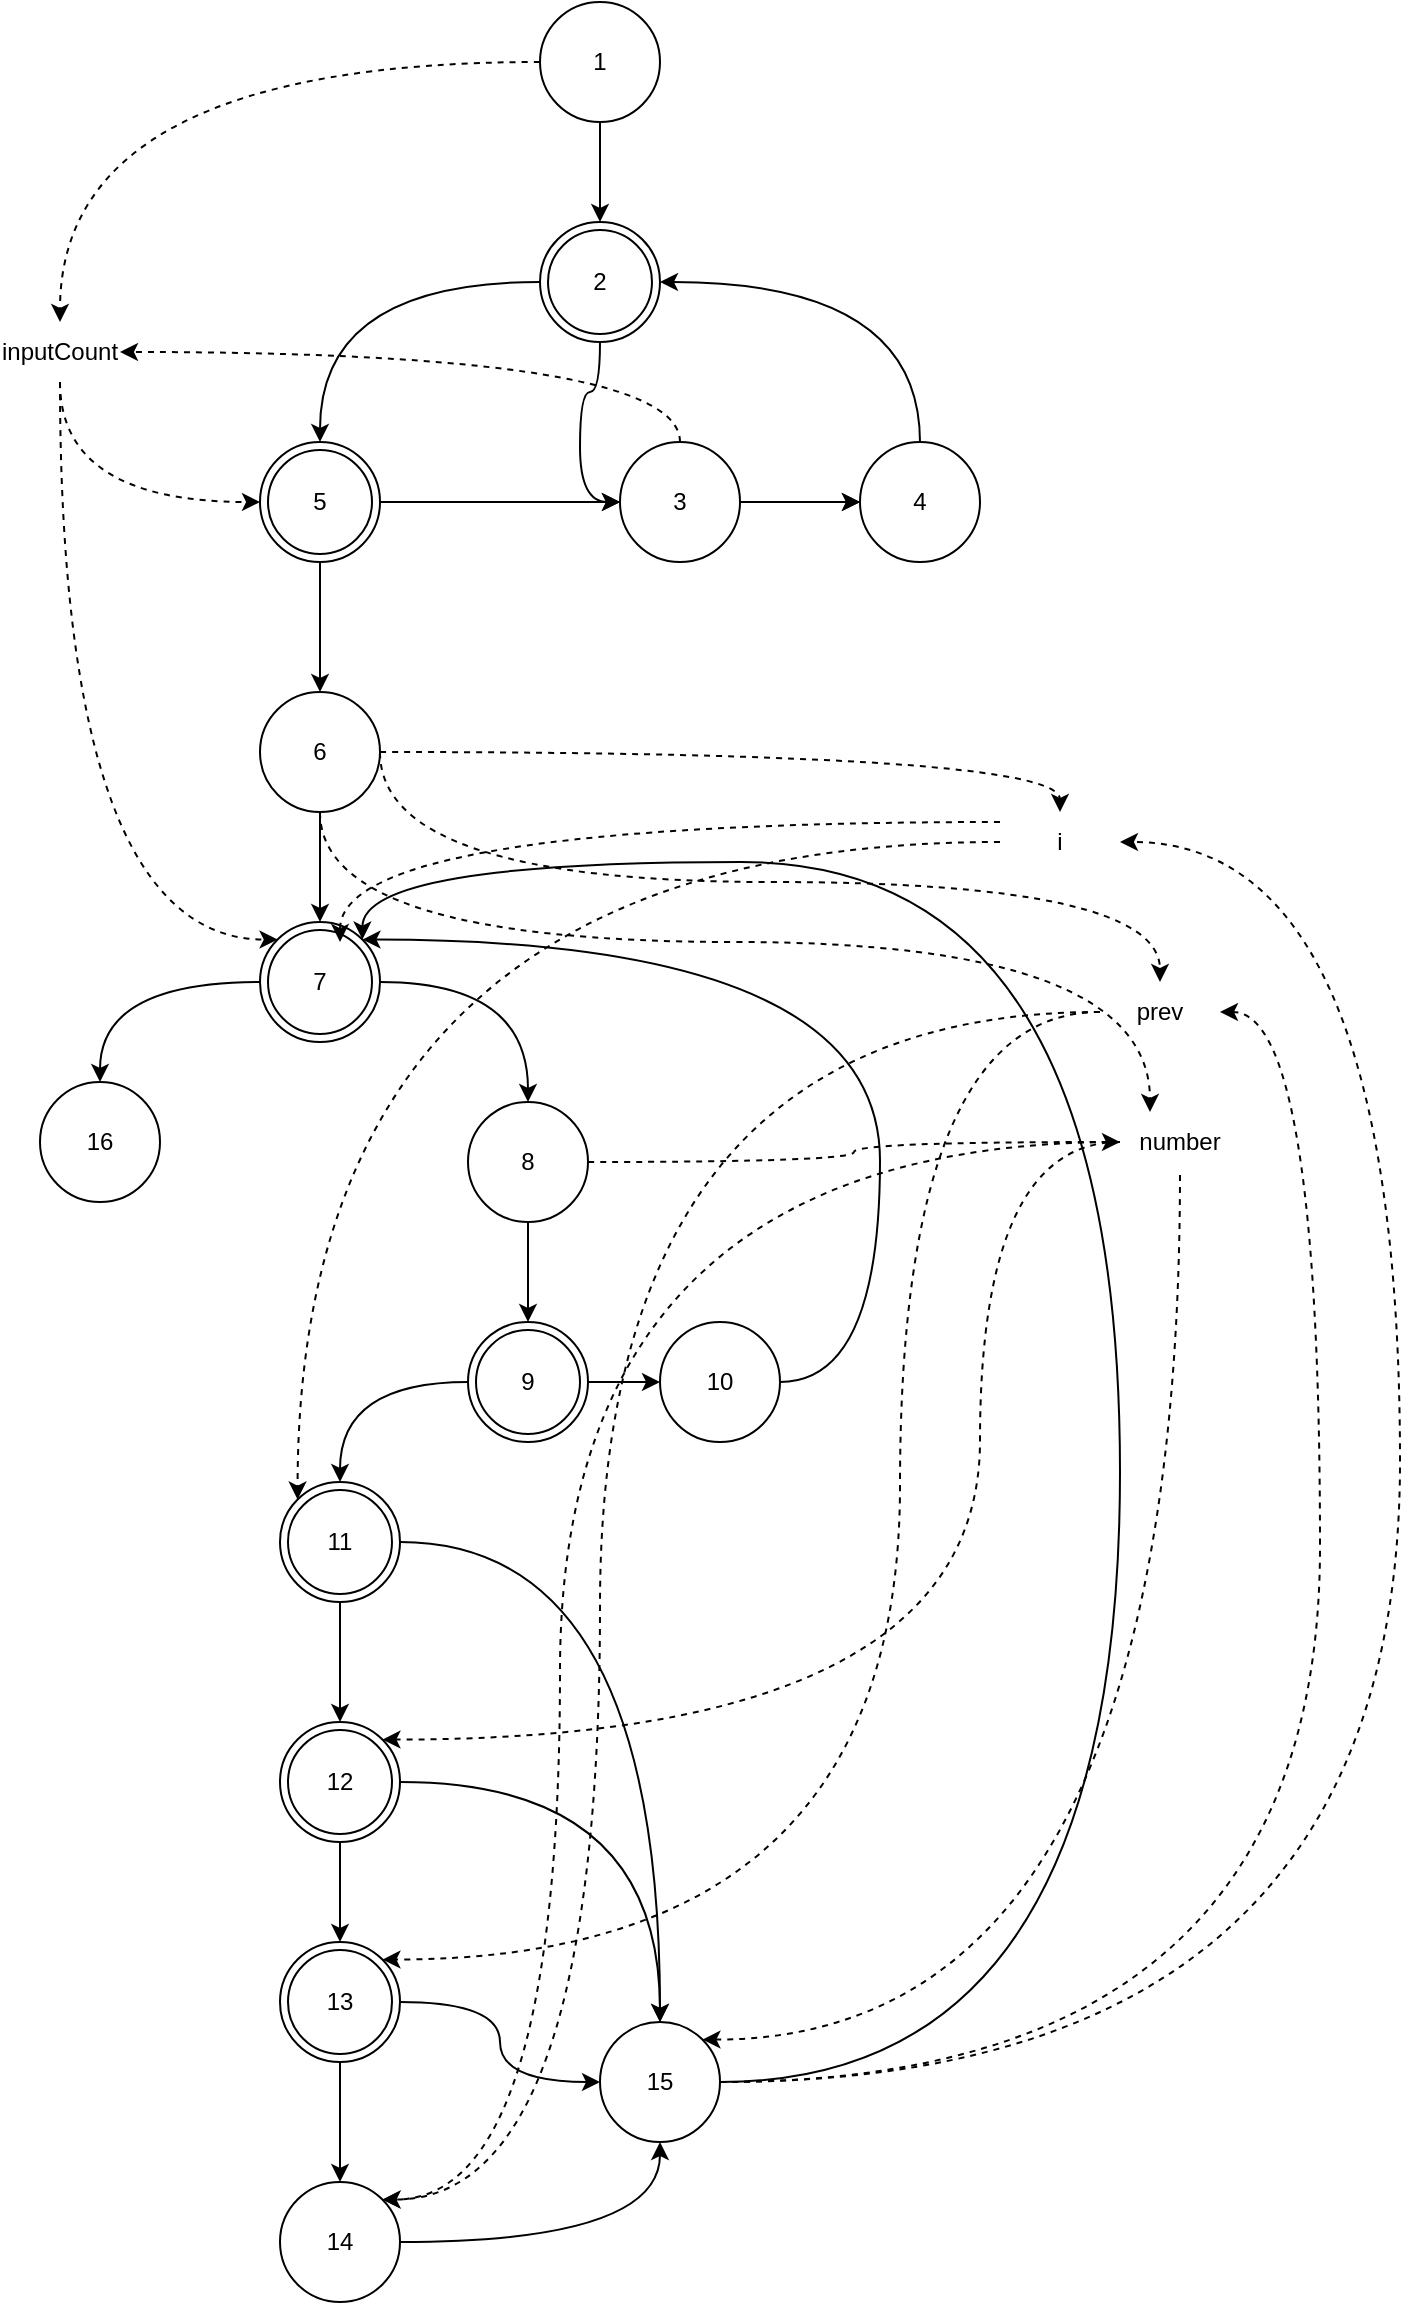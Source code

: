 <mxfile version="20.6.1" type="device"><diagram id="_P3WcdjXHYi9Jncbz_ZL" name="Page-1"><mxGraphModel dx="788" dy="640" grid="1" gridSize="10" guides="1" tooltips="1" connect="1" arrows="1" fold="1" page="1" pageScale="1" pageWidth="827" pageHeight="1169" math="0" shadow="0"><root><mxCell id="0"/><mxCell id="1" parent="0"/><mxCell id="vJCfKgffCFRLduq6V0Hq-31" style="edgeStyle=orthogonalEdgeStyle;curved=1;rounded=0;orthogonalLoop=1;jettySize=auto;html=1;" parent="1" source="vJCfKgffCFRLduq6V0Hq-22" target="vJCfKgffCFRLduq6V0Hq-30" edge="1"><mxGeometry relative="1" as="geometry"/></mxCell><mxCell id="vJCfKgffCFRLduq6V0Hq-32" style="edgeStyle=orthogonalEdgeStyle;curved=1;rounded=0;orthogonalLoop=1;jettySize=auto;html=1;entryX=0;entryY=0.5;entryDx=0;entryDy=0;exitX=0.5;exitY=1;exitDx=0;exitDy=0;" parent="1" source="vJCfKgffCFRLduq6V0Hq-22" target="vJCfKgffCFRLduq6V0Hq-26" edge="1"><mxGeometry relative="1" as="geometry"/></mxCell><mxCell id="vJCfKgffCFRLduq6V0Hq-22" value="2" style="ellipse;shape=doubleEllipse;whiteSpace=wrap;html=1;aspect=fixed;" parent="1" vertex="1"><mxGeometry x="390" y="290" width="60" height="60" as="geometry"/></mxCell><mxCell id="vJCfKgffCFRLduq6V0Hq-24" style="edgeStyle=orthogonalEdgeStyle;rounded=0;orthogonalLoop=1;jettySize=auto;html=1;curved=1;" parent="1" source="vJCfKgffCFRLduq6V0Hq-23" target="vJCfKgffCFRLduq6V0Hq-22" edge="1"><mxGeometry relative="1" as="geometry"/></mxCell><mxCell id="5NNqQIPLXfPbbmQqdgxU-2" style="edgeStyle=orthogonalEdgeStyle;rounded=0;orthogonalLoop=1;jettySize=auto;html=1;curved=1;dashed=1;" parent="1" source="vJCfKgffCFRLduq6V0Hq-23" target="5NNqQIPLXfPbbmQqdgxU-1" edge="1"><mxGeometry relative="1" as="geometry"/></mxCell><mxCell id="vJCfKgffCFRLduq6V0Hq-23" value="1" style="ellipse;whiteSpace=wrap;html=1;aspect=fixed;" parent="1" vertex="1"><mxGeometry x="390" y="180" width="60" height="60" as="geometry"/></mxCell><mxCell id="vJCfKgffCFRLduq6V0Hq-28" style="edgeStyle=orthogonalEdgeStyle;rounded=0;orthogonalLoop=1;jettySize=auto;html=1;curved=1;" parent="1" source="vJCfKgffCFRLduq6V0Hq-26" target="vJCfKgffCFRLduq6V0Hq-27" edge="1"><mxGeometry relative="1" as="geometry"/></mxCell><mxCell id="vJCfKgffCFRLduq6V0Hq-63" value="" style="edgeStyle=orthogonalEdgeStyle;curved=1;rounded=0;orthogonalLoop=1;jettySize=auto;html=1;" parent="1" source="vJCfKgffCFRLduq6V0Hq-26" target="vJCfKgffCFRLduq6V0Hq-27" edge="1"><mxGeometry relative="1" as="geometry"/></mxCell><mxCell id="5NNqQIPLXfPbbmQqdgxU-3" style="edgeStyle=orthogonalEdgeStyle;curved=1;rounded=0;orthogonalLoop=1;jettySize=auto;html=1;entryX=1;entryY=0.5;entryDx=0;entryDy=0;dashed=1;" parent="1" source="vJCfKgffCFRLduq6V0Hq-26" target="5NNqQIPLXfPbbmQqdgxU-1" edge="1"><mxGeometry relative="1" as="geometry"><Array as="points"><mxPoint x="460" y="355"/></Array></mxGeometry></mxCell><mxCell id="vJCfKgffCFRLduq6V0Hq-26" value="3" style="ellipse;whiteSpace=wrap;html=1;aspect=fixed;" parent="1" vertex="1"><mxGeometry x="430" y="400" width="60" height="60" as="geometry"/></mxCell><mxCell id="vJCfKgffCFRLduq6V0Hq-29" style="edgeStyle=orthogonalEdgeStyle;rounded=0;orthogonalLoop=1;jettySize=auto;html=1;curved=1;exitX=0.5;exitY=0;exitDx=0;exitDy=0;" parent="1" source="vJCfKgffCFRLduq6V0Hq-27" target="vJCfKgffCFRLduq6V0Hq-22" edge="1"><mxGeometry relative="1" as="geometry"><Array as="points"><mxPoint x="580" y="320"/></Array></mxGeometry></mxCell><mxCell id="vJCfKgffCFRLduq6V0Hq-27" value="4" style="ellipse;whiteSpace=wrap;html=1;aspect=fixed;" parent="1" vertex="1"><mxGeometry x="550" y="400" width="60" height="60" as="geometry"/></mxCell><mxCell id="vJCfKgffCFRLduq6V0Hq-33" style="edgeStyle=orthogonalEdgeStyle;curved=1;rounded=0;orthogonalLoop=1;jettySize=auto;html=1;" parent="1" source="vJCfKgffCFRLduq6V0Hq-30" target="vJCfKgffCFRLduq6V0Hq-26" edge="1"><mxGeometry relative="1" as="geometry"/></mxCell><mxCell id="vJCfKgffCFRLduq6V0Hq-37" style="edgeStyle=orthogonalEdgeStyle;curved=1;rounded=0;orthogonalLoop=1;jettySize=auto;html=1;" parent="1" source="vJCfKgffCFRLduq6V0Hq-30" target="vJCfKgffCFRLduq6V0Hq-34" edge="1"><mxGeometry relative="1" as="geometry"/></mxCell><mxCell id="vJCfKgffCFRLduq6V0Hq-30" value="5" style="ellipse;shape=doubleEllipse;whiteSpace=wrap;html=1;aspect=fixed;" parent="1" vertex="1"><mxGeometry x="250" y="400" width="60" height="60" as="geometry"/></mxCell><mxCell id="vJCfKgffCFRLduq6V0Hq-39" style="edgeStyle=orthogonalEdgeStyle;curved=1;rounded=0;orthogonalLoop=1;jettySize=auto;html=1;" parent="1" source="vJCfKgffCFRLduq6V0Hq-34" target="vJCfKgffCFRLduq6V0Hq-38" edge="1"><mxGeometry relative="1" as="geometry"/></mxCell><mxCell id="5NNqQIPLXfPbbmQqdgxU-9" style="edgeStyle=orthogonalEdgeStyle;curved=1;rounded=0;orthogonalLoop=1;jettySize=auto;html=1;entryX=0.5;entryY=0;entryDx=0;entryDy=0;dashed=1;" parent="1" source="vJCfKgffCFRLduq6V0Hq-34" target="5NNqQIPLXfPbbmQqdgxU-7" edge="1"><mxGeometry relative="1" as="geometry"/></mxCell><mxCell id="5NNqQIPLXfPbbmQqdgxU-16" style="edgeStyle=orthogonalEdgeStyle;curved=1;rounded=0;orthogonalLoop=1;jettySize=auto;html=1;entryX=0.5;entryY=0;entryDx=0;entryDy=0;dashed=1;" parent="1" source="vJCfKgffCFRLduq6V0Hq-34" target="5NNqQIPLXfPbbmQqdgxU-11" edge="1"><mxGeometry relative="1" as="geometry"><Array as="points"><mxPoint x="310" y="620"/><mxPoint x="700" y="620"/></Array></mxGeometry></mxCell><mxCell id="5NNqQIPLXfPbbmQqdgxU-17" style="edgeStyle=orthogonalEdgeStyle;curved=1;rounded=0;orthogonalLoop=1;jettySize=auto;html=1;entryX=0.25;entryY=0;entryDx=0;entryDy=0;dashed=1;" parent="1" source="vJCfKgffCFRLduq6V0Hq-34" target="5NNqQIPLXfPbbmQqdgxU-12" edge="1"><mxGeometry relative="1" as="geometry"><Array as="points"><mxPoint x="280" y="650"/><mxPoint x="695" y="650"/></Array></mxGeometry></mxCell><mxCell id="vJCfKgffCFRLduq6V0Hq-34" value="6" style="ellipse;whiteSpace=wrap;html=1;aspect=fixed;" parent="1" vertex="1"><mxGeometry x="250" y="525" width="60" height="60" as="geometry"/></mxCell><mxCell id="vJCfKgffCFRLduq6V0Hq-41" style="edgeStyle=orthogonalEdgeStyle;curved=1;rounded=0;orthogonalLoop=1;jettySize=auto;html=1;" parent="1" source="vJCfKgffCFRLduq6V0Hq-38" target="vJCfKgffCFRLduq6V0Hq-40" edge="1"><mxGeometry relative="1" as="geometry"/></mxCell><mxCell id="vJCfKgffCFRLduq6V0Hq-43" style="edgeStyle=orthogonalEdgeStyle;curved=1;rounded=0;orthogonalLoop=1;jettySize=auto;html=1;" parent="1" source="vJCfKgffCFRLduq6V0Hq-38" target="vJCfKgffCFRLduq6V0Hq-42" edge="1"><mxGeometry relative="1" as="geometry"/></mxCell><mxCell id="vJCfKgffCFRLduq6V0Hq-38" value="7" style="ellipse;shape=doubleEllipse;whiteSpace=wrap;html=1;aspect=fixed;" parent="1" vertex="1"><mxGeometry x="250" y="640" width="60" height="60" as="geometry"/></mxCell><mxCell id="vJCfKgffCFRLduq6V0Hq-40" value="16" style="ellipse;whiteSpace=wrap;html=1;aspect=fixed;" parent="1" vertex="1"><mxGeometry x="140" y="720" width="60" height="60" as="geometry"/></mxCell><mxCell id="vJCfKgffCFRLduq6V0Hq-45" style="edgeStyle=orthogonalEdgeStyle;curved=1;rounded=0;orthogonalLoop=1;jettySize=auto;html=1;entryX=0.5;entryY=0;entryDx=0;entryDy=0;" parent="1" source="vJCfKgffCFRLduq6V0Hq-42" target="vJCfKgffCFRLduq6V0Hq-44" edge="1"><mxGeometry relative="1" as="geometry"/></mxCell><mxCell id="5NNqQIPLXfPbbmQqdgxU-13" style="edgeStyle=orthogonalEdgeStyle;curved=1;rounded=0;orthogonalLoop=1;jettySize=auto;html=1;entryX=0;entryY=0.5;entryDx=0;entryDy=0;dashed=1;" parent="1" source="vJCfKgffCFRLduq6V0Hq-42" target="5NNqQIPLXfPbbmQqdgxU-12" edge="1"><mxGeometry relative="1" as="geometry"/></mxCell><mxCell id="vJCfKgffCFRLduq6V0Hq-42" value="8" style="ellipse;whiteSpace=wrap;html=1;aspect=fixed;" parent="1" vertex="1"><mxGeometry x="354" y="730" width="60" height="60" as="geometry"/></mxCell><mxCell id="vJCfKgffCFRLduq6V0Hq-47" style="edgeStyle=orthogonalEdgeStyle;curved=1;rounded=0;orthogonalLoop=1;jettySize=auto;html=1;" parent="1" source="vJCfKgffCFRLduq6V0Hq-44" target="vJCfKgffCFRLduq6V0Hq-46" edge="1"><mxGeometry relative="1" as="geometry"/></mxCell><mxCell id="vJCfKgffCFRLduq6V0Hq-50" style="edgeStyle=orthogonalEdgeStyle;curved=1;rounded=0;orthogonalLoop=1;jettySize=auto;html=1;entryX=0.5;entryY=0;entryDx=0;entryDy=0;" parent="1" source="vJCfKgffCFRLduq6V0Hq-44" target="vJCfKgffCFRLduq6V0Hq-49" edge="1"><mxGeometry relative="1" as="geometry"/></mxCell><mxCell id="vJCfKgffCFRLduq6V0Hq-44" value="9" style="ellipse;shape=doubleEllipse;whiteSpace=wrap;html=1;aspect=fixed;" parent="1" vertex="1"><mxGeometry x="354" y="840" width="60" height="60" as="geometry"/></mxCell><mxCell id="vJCfKgffCFRLduq6V0Hq-48" style="edgeStyle=orthogonalEdgeStyle;curved=1;rounded=0;orthogonalLoop=1;jettySize=auto;html=1;entryX=1;entryY=0;entryDx=0;entryDy=0;exitX=1;exitY=0.5;exitDx=0;exitDy=0;" parent="1" source="vJCfKgffCFRLduq6V0Hq-46" target="vJCfKgffCFRLduq6V0Hq-38" edge="1"><mxGeometry relative="1" as="geometry"><Array as="points"><mxPoint x="560" y="870"/><mxPoint x="560" y="649"/></Array></mxGeometry></mxCell><mxCell id="vJCfKgffCFRLduq6V0Hq-46" value="10" style="ellipse;whiteSpace=wrap;html=1;aspect=fixed;" parent="1" vertex="1"><mxGeometry x="450" y="840" width="60" height="60" as="geometry"/></mxCell><mxCell id="vJCfKgffCFRLduq6V0Hq-52" style="edgeStyle=orthogonalEdgeStyle;curved=1;rounded=0;orthogonalLoop=1;jettySize=auto;html=1;" parent="1" source="vJCfKgffCFRLduq6V0Hq-49" target="vJCfKgffCFRLduq6V0Hq-51" edge="1"><mxGeometry relative="1" as="geometry"/></mxCell><mxCell id="vJCfKgffCFRLduq6V0Hq-58" style="edgeStyle=orthogonalEdgeStyle;curved=1;rounded=0;orthogonalLoop=1;jettySize=auto;html=1;" parent="1" source="vJCfKgffCFRLduq6V0Hq-49" target="vJCfKgffCFRLduq6V0Hq-55" edge="1"><mxGeometry relative="1" as="geometry"/></mxCell><mxCell id="vJCfKgffCFRLduq6V0Hq-49" value="11" style="ellipse;shape=doubleEllipse;whiteSpace=wrap;html=1;aspect=fixed;" parent="1" vertex="1"><mxGeometry x="260" y="920" width="60" height="60" as="geometry"/></mxCell><mxCell id="vJCfKgffCFRLduq6V0Hq-54" style="edgeStyle=orthogonalEdgeStyle;curved=1;rounded=0;orthogonalLoop=1;jettySize=auto;html=1;" parent="1" source="vJCfKgffCFRLduq6V0Hq-51" target="vJCfKgffCFRLduq6V0Hq-53" edge="1"><mxGeometry relative="1" as="geometry"/></mxCell><mxCell id="vJCfKgffCFRLduq6V0Hq-57" style="edgeStyle=orthogonalEdgeStyle;curved=1;rounded=0;orthogonalLoop=1;jettySize=auto;html=1;" parent="1" source="vJCfKgffCFRLduq6V0Hq-51" target="vJCfKgffCFRLduq6V0Hq-55" edge="1"><mxGeometry relative="1" as="geometry"/></mxCell><mxCell id="vJCfKgffCFRLduq6V0Hq-51" value="12" style="ellipse;shape=doubleEllipse;whiteSpace=wrap;html=1;aspect=fixed;" parent="1" vertex="1"><mxGeometry x="260" y="1040" width="60" height="60" as="geometry"/></mxCell><mxCell id="vJCfKgffCFRLduq6V0Hq-56" style="edgeStyle=orthogonalEdgeStyle;curved=1;rounded=0;orthogonalLoop=1;jettySize=auto;html=1;entryX=0;entryY=0.5;entryDx=0;entryDy=0;" parent="1" source="vJCfKgffCFRLduq6V0Hq-53" target="vJCfKgffCFRLduq6V0Hq-55" edge="1"><mxGeometry relative="1" as="geometry"/></mxCell><mxCell id="vJCfKgffCFRLduq6V0Hq-60" style="edgeStyle=orthogonalEdgeStyle;curved=1;rounded=0;orthogonalLoop=1;jettySize=auto;html=1;" parent="1" source="vJCfKgffCFRLduq6V0Hq-53" target="vJCfKgffCFRLduq6V0Hq-59" edge="1"><mxGeometry relative="1" as="geometry"/></mxCell><mxCell id="vJCfKgffCFRLduq6V0Hq-53" value="13" style="ellipse;shape=doubleEllipse;whiteSpace=wrap;html=1;aspect=fixed;" parent="1" vertex="1"><mxGeometry x="260" y="1150" width="60" height="60" as="geometry"/></mxCell><mxCell id="vJCfKgffCFRLduq6V0Hq-62" style="edgeStyle=orthogonalEdgeStyle;curved=1;rounded=0;orthogonalLoop=1;jettySize=auto;html=1;entryX=1;entryY=0;entryDx=0;entryDy=0;" parent="1" source="vJCfKgffCFRLduq6V0Hq-55" target="vJCfKgffCFRLduq6V0Hq-38" edge="1"><mxGeometry relative="1" as="geometry"><Array as="points"><mxPoint x="680" y="1220"/><mxPoint x="680" y="610"/><mxPoint x="301" y="610"/></Array></mxGeometry></mxCell><mxCell id="5NNqQIPLXfPbbmQqdgxU-21" style="edgeStyle=orthogonalEdgeStyle;curved=1;rounded=0;orthogonalLoop=1;jettySize=auto;html=1;dashed=1;startArrow=classic;startFill=1;endArrow=none;endFill=0;exitX=1;exitY=0;exitDx=0;exitDy=0;" parent="1" source="vJCfKgffCFRLduq6V0Hq-55" target="5NNqQIPLXfPbbmQqdgxU-12" edge="1"><mxGeometry relative="1" as="geometry"><Array as="points"><mxPoint x="710" y="1199"/></Array></mxGeometry></mxCell><mxCell id="5NNqQIPLXfPbbmQqdgxU-22" style="edgeStyle=orthogonalEdgeStyle;curved=1;rounded=0;orthogonalLoop=1;jettySize=auto;html=1;dashed=1;" parent="1" source="vJCfKgffCFRLduq6V0Hq-55" target="5NNqQIPLXfPbbmQqdgxU-11" edge="1"><mxGeometry relative="1" as="geometry"><Array as="points"><mxPoint x="780" y="1220"/><mxPoint x="780" y="685"/></Array></mxGeometry></mxCell><mxCell id="5NNqQIPLXfPbbmQqdgxU-23" style="edgeStyle=orthogonalEdgeStyle;curved=1;rounded=0;orthogonalLoop=1;jettySize=auto;html=1;entryX=1;entryY=0.5;entryDx=0;entryDy=0;dashed=1;" parent="1" source="vJCfKgffCFRLduq6V0Hq-55" target="5NNqQIPLXfPbbmQqdgxU-7" edge="1"><mxGeometry relative="1" as="geometry"><Array as="points"><mxPoint x="820" y="1220"/><mxPoint x="820" y="600"/></Array></mxGeometry></mxCell><mxCell id="vJCfKgffCFRLduq6V0Hq-55" value="15" style="ellipse;whiteSpace=wrap;html=1;aspect=fixed;" parent="1" vertex="1"><mxGeometry x="420" y="1190" width="60" height="60" as="geometry"/></mxCell><mxCell id="vJCfKgffCFRLduq6V0Hq-61" style="edgeStyle=orthogonalEdgeStyle;curved=1;rounded=0;orthogonalLoop=1;jettySize=auto;html=1;" parent="1" source="vJCfKgffCFRLduq6V0Hq-59" target="vJCfKgffCFRLduq6V0Hq-55" edge="1"><mxGeometry relative="1" as="geometry"/></mxCell><mxCell id="vJCfKgffCFRLduq6V0Hq-59" value="14" style="ellipse;whiteSpace=wrap;html=1;aspect=fixed;" parent="1" vertex="1"><mxGeometry x="260" y="1270" width="60" height="60" as="geometry"/></mxCell><mxCell id="5NNqQIPLXfPbbmQqdgxU-5" style="edgeStyle=orthogonalEdgeStyle;curved=1;rounded=0;orthogonalLoop=1;jettySize=auto;html=1;entryX=0;entryY=0.5;entryDx=0;entryDy=0;dashed=1;" parent="1" source="5NNqQIPLXfPbbmQqdgxU-1" target="vJCfKgffCFRLduq6V0Hq-30" edge="1"><mxGeometry relative="1" as="geometry"><Array as="points"><mxPoint x="150" y="430"/></Array></mxGeometry></mxCell><mxCell id="5NNqQIPLXfPbbmQqdgxU-6" style="edgeStyle=orthogonalEdgeStyle;curved=1;rounded=0;orthogonalLoop=1;jettySize=auto;html=1;entryX=0;entryY=0;entryDx=0;entryDy=0;dashed=1;" parent="1" source="5NNqQIPLXfPbbmQqdgxU-1" target="vJCfKgffCFRLduq6V0Hq-38" edge="1"><mxGeometry relative="1" as="geometry"><Array as="points"><mxPoint x="150" y="649"/></Array></mxGeometry></mxCell><mxCell id="5NNqQIPLXfPbbmQqdgxU-1" value="inputCount" style="text;html=1;strokeColor=none;fillColor=none;align=center;verticalAlign=middle;whiteSpace=wrap;rounded=0;" parent="1" vertex="1"><mxGeometry x="120" y="340" width="60" height="30" as="geometry"/></mxCell><mxCell id="5NNqQIPLXfPbbmQqdgxU-10" style="edgeStyle=orthogonalEdgeStyle;curved=1;rounded=0;orthogonalLoop=1;jettySize=auto;html=1;entryX=0.667;entryY=0.167;entryDx=0;entryDy=0;entryPerimeter=0;dashed=1;" parent="1" source="5NNqQIPLXfPbbmQqdgxU-7" target="vJCfKgffCFRLduq6V0Hq-38" edge="1"><mxGeometry relative="1" as="geometry"><Array as="points"><mxPoint x="290" y="590"/></Array></mxGeometry></mxCell><mxCell id="5NNqQIPLXfPbbmQqdgxU-14" style="edgeStyle=orthogonalEdgeStyle;curved=1;rounded=0;orthogonalLoop=1;jettySize=auto;html=1;entryX=0;entryY=0;entryDx=0;entryDy=0;dashed=1;" parent="1" source="5NNqQIPLXfPbbmQqdgxU-7" target="vJCfKgffCFRLduq6V0Hq-49" edge="1"><mxGeometry relative="1" as="geometry"/></mxCell><mxCell id="5NNqQIPLXfPbbmQqdgxU-7" value="i" style="text;html=1;strokeColor=none;fillColor=none;align=center;verticalAlign=middle;whiteSpace=wrap;rounded=0;" parent="1" vertex="1"><mxGeometry x="620" y="585" width="60" height="30" as="geometry"/></mxCell><mxCell id="5NNqQIPLXfPbbmQqdgxU-18" style="edgeStyle=orthogonalEdgeStyle;curved=1;rounded=0;orthogonalLoop=1;jettySize=auto;html=1;entryX=1;entryY=0;entryDx=0;entryDy=0;dashed=1;" parent="1" source="5NNqQIPLXfPbbmQqdgxU-11" target="vJCfKgffCFRLduq6V0Hq-53" edge="1"><mxGeometry relative="1" as="geometry"><Array as="points"><mxPoint x="570" y="685"/><mxPoint x="570" y="1159"/></Array></mxGeometry></mxCell><mxCell id="5NNqQIPLXfPbbmQqdgxU-19" style="edgeStyle=orthogonalEdgeStyle;curved=1;rounded=0;orthogonalLoop=1;jettySize=auto;html=1;entryX=1;entryY=0;entryDx=0;entryDy=0;dashed=1;" parent="1" source="5NNqQIPLXfPbbmQqdgxU-11" target="vJCfKgffCFRLduq6V0Hq-59" edge="1"><mxGeometry relative="1" as="geometry"><Array as="points"><mxPoint x="420" y="685"/><mxPoint x="420" y="1279"/></Array></mxGeometry></mxCell><mxCell id="5NNqQIPLXfPbbmQqdgxU-11" value="prev" style="text;html=1;strokeColor=none;fillColor=none;align=center;verticalAlign=middle;whiteSpace=wrap;rounded=0;" parent="1" vertex="1"><mxGeometry x="670" y="670" width="60" height="30" as="geometry"/></mxCell><mxCell id="5NNqQIPLXfPbbmQqdgxU-15" style="edgeStyle=orthogonalEdgeStyle;curved=1;rounded=0;orthogonalLoop=1;jettySize=auto;html=1;entryX=1;entryY=0;entryDx=0;entryDy=0;dashed=1;" parent="1" source="5NNqQIPLXfPbbmQqdgxU-12" target="vJCfKgffCFRLduq6V0Hq-51" edge="1"><mxGeometry relative="1" as="geometry"><Array as="points"><mxPoint x="610" y="750"/><mxPoint x="610" y="1049"/></Array></mxGeometry></mxCell><mxCell id="5NNqQIPLXfPbbmQqdgxU-20" style="edgeStyle=orthogonalEdgeStyle;curved=1;rounded=0;orthogonalLoop=1;jettySize=auto;html=1;entryX=1;entryY=0;entryDx=0;entryDy=0;dashed=1;" parent="1" source="5NNqQIPLXfPbbmQqdgxU-12" target="vJCfKgffCFRLduq6V0Hq-59" edge="1"><mxGeometry relative="1" as="geometry"><Array as="points"><mxPoint x="400" y="750"/><mxPoint x="400" y="1279"/></Array></mxGeometry></mxCell><mxCell id="5NNqQIPLXfPbbmQqdgxU-12" value="number" style="text;html=1;strokeColor=none;fillColor=none;align=center;verticalAlign=middle;whiteSpace=wrap;rounded=0;" parent="1" vertex="1"><mxGeometry x="680" y="735" width="60" height="30" as="geometry"/></mxCell></root></mxGraphModel></diagram></mxfile>